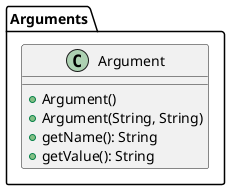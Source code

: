 @startuml

    class Arguments.Argument [[Arguments.Argument.html]] {
        +Argument()
        +Argument(String, String)
        +getName(): String
        +getValue(): String
    }

@enduml
